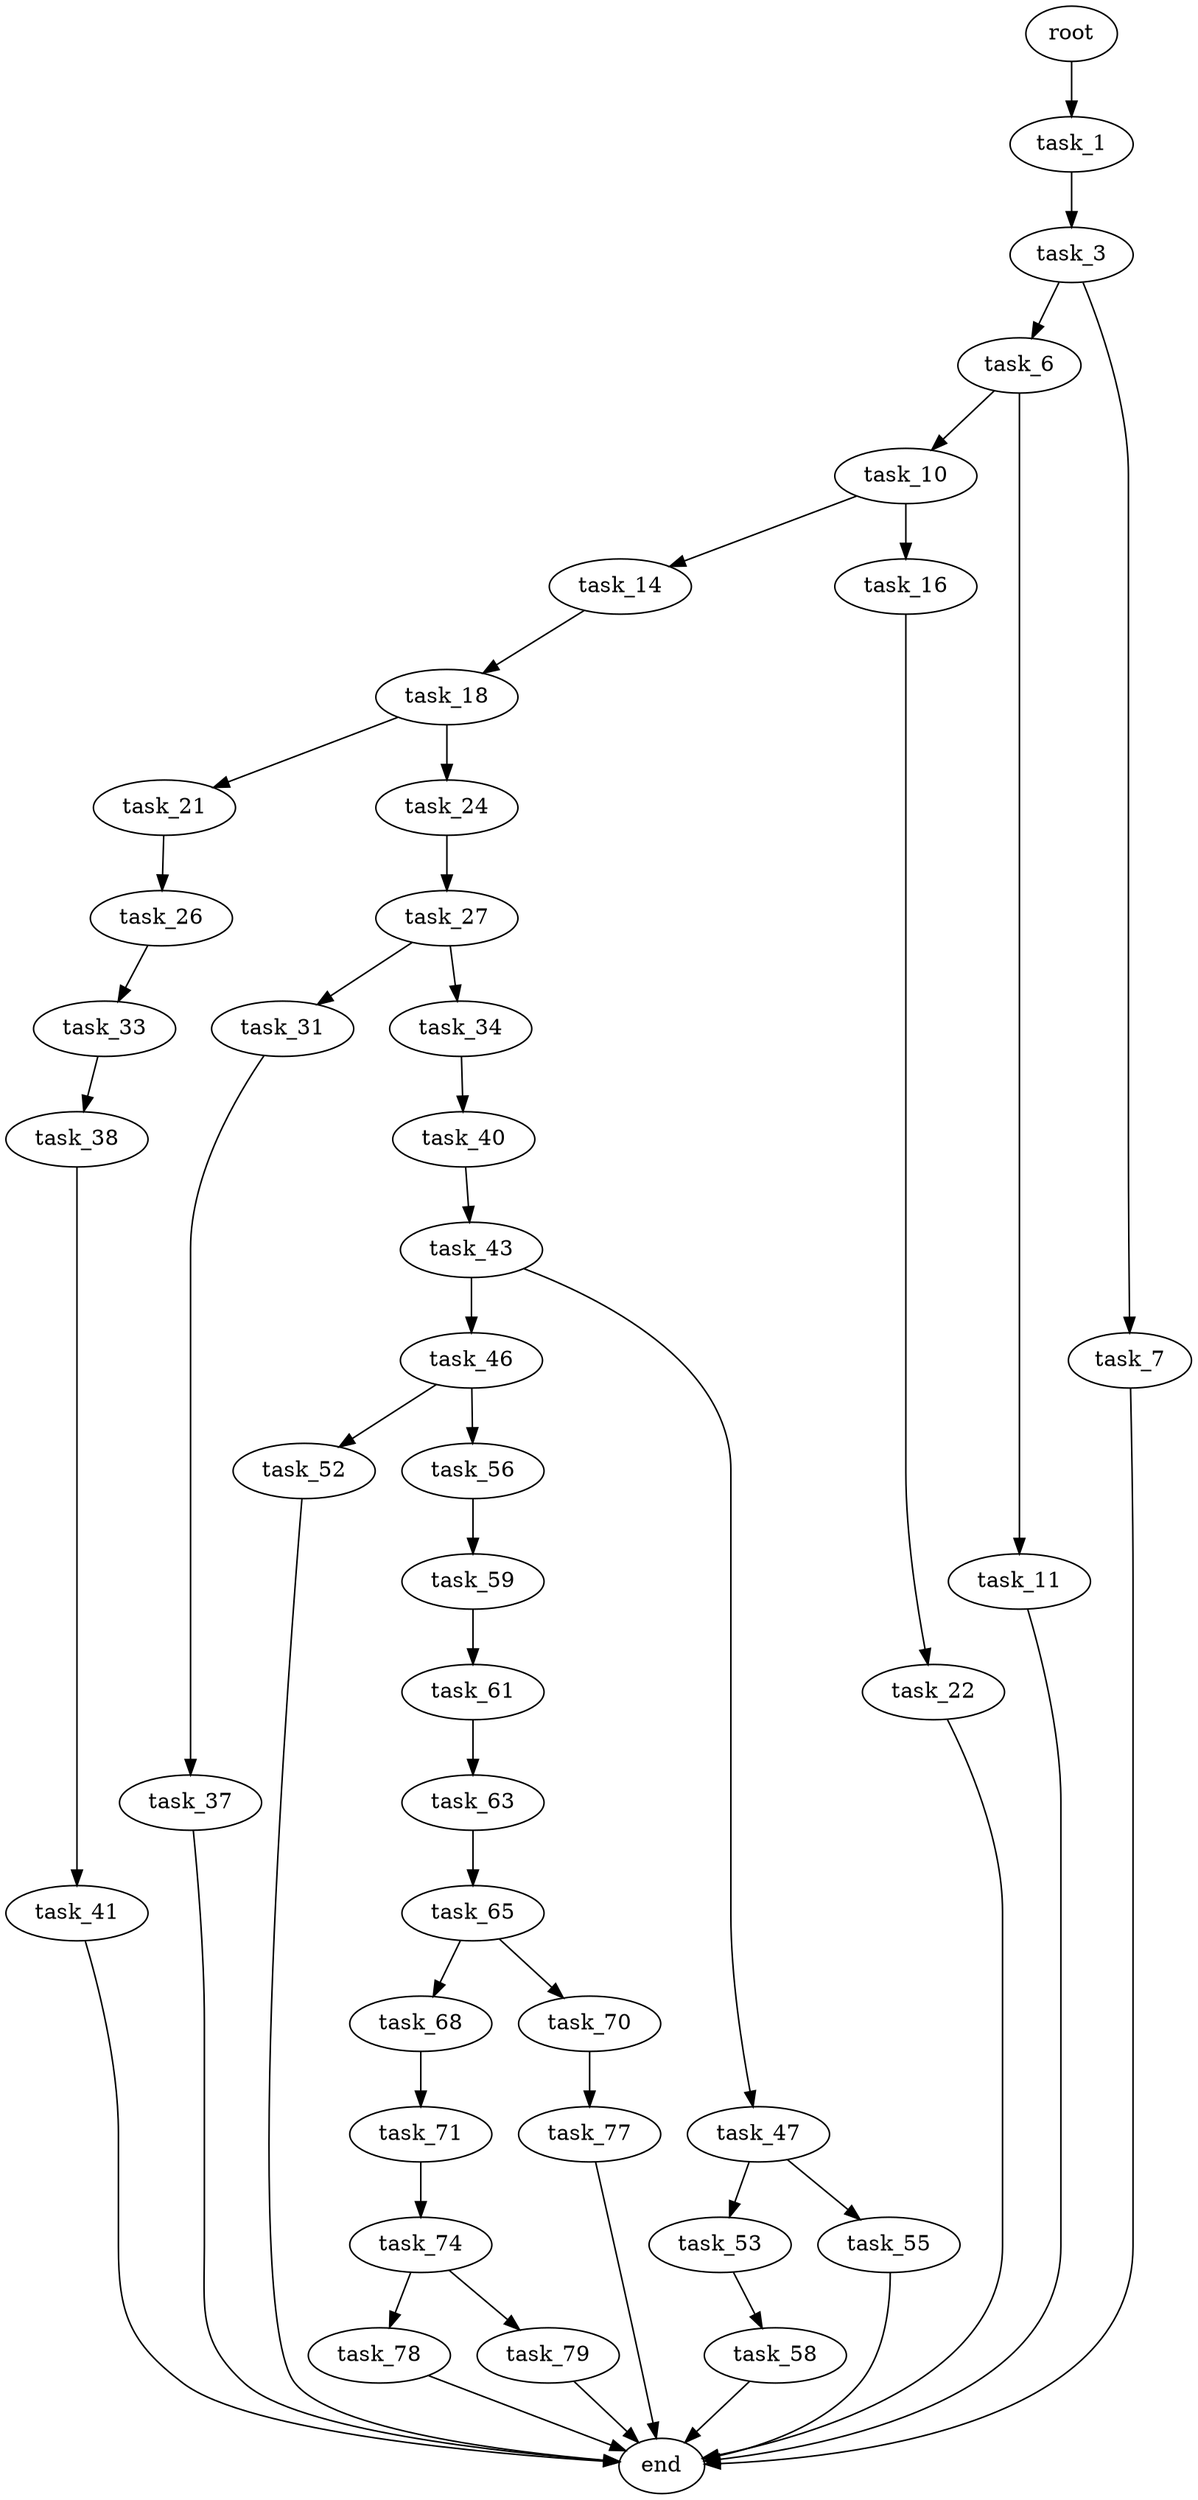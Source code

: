 digraph G {
  root [size="0.000000"];
  task_1 [size="570644800000.000000"];
  task_3 [size="4631684331.000000"];
  task_6 [size="231928233984.000000"];
  task_7 [size="3209734146.000000"];
  task_10 [size="8589934592.000000"];
  task_11 [size="192857476379.000000"];
  end [size="0.000000"];
  task_14 [size="134217728000.000000"];
  task_16 [size="13547628924.000000"];
  task_18 [size="7111412754.000000"];
  task_22 [size="3861887216.000000"];
  task_21 [size="1105953844120.000000"];
  task_24 [size="823967672922.000000"];
  task_26 [size="134217728000.000000"];
  task_27 [size="1073741824000.000000"];
  task_33 [size="31696880548.000000"];
  task_31 [size="28991029248.000000"];
  task_34 [size="843652837768.000000"];
  task_37 [size="19479318094.000000"];
  task_38 [size="8589934592.000000"];
  task_40 [size="20696241792.000000"];
  task_41 [size="782757789696.000000"];
  task_43 [size="155521273428.000000"];
  task_46 [size="549755813888.000000"];
  task_47 [size="144690076460.000000"];
  task_52 [size="224393033747.000000"];
  task_56 [size="1001941755.000000"];
  task_53 [size="8589934592.000000"];
  task_55 [size="4035111589.000000"];
  task_58 [size="6463543957.000000"];
  task_59 [size="134217728000.000000"];
  task_61 [size="22356001672.000000"];
  task_63 [size="180142024348.000000"];
  task_65 [size="4321200188.000000"];
  task_68 [size="394891445949.000000"];
  task_70 [size="89564182775.000000"];
  task_71 [size="870544241216.000000"];
  task_77 [size="782757789696.000000"];
  task_74 [size="68719476736.000000"];
  task_78 [size="9759169880.000000"];
  task_79 [size="42167645704.000000"];

  root -> task_1 [size="1.000000"];
  task_1 -> task_3 [size="679477248.000000"];
  task_3 -> task_6 [size="301989888.000000"];
  task_3 -> task_7 [size="301989888.000000"];
  task_6 -> task_10 [size="301989888.000000"];
  task_6 -> task_11 [size="301989888.000000"];
  task_7 -> end [size="1.000000"];
  task_10 -> task_14 [size="33554432.000000"];
  task_10 -> task_16 [size="33554432.000000"];
  task_11 -> end [size="1.000000"];
  task_14 -> task_18 [size="209715200.000000"];
  task_16 -> task_22 [size="536870912.000000"];
  task_18 -> task_21 [size="411041792.000000"];
  task_18 -> task_24 [size="411041792.000000"];
  task_22 -> end [size="1.000000"];
  task_21 -> task_26 [size="838860800.000000"];
  task_24 -> task_27 [size="838860800.000000"];
  task_26 -> task_33 [size="209715200.000000"];
  task_27 -> task_31 [size="838860800.000000"];
  task_27 -> task_34 [size="838860800.000000"];
  task_33 -> task_38 [size="33554432.000000"];
  task_31 -> task_37 [size="75497472.000000"];
  task_34 -> task_40 [size="536870912.000000"];
  task_37 -> end [size="1.000000"];
  task_38 -> task_41 [size="33554432.000000"];
  task_40 -> task_43 [size="411041792.000000"];
  task_41 -> end [size="1.000000"];
  task_43 -> task_46 [size="134217728.000000"];
  task_43 -> task_47 [size="134217728.000000"];
  task_46 -> task_52 [size="536870912.000000"];
  task_46 -> task_56 [size="536870912.000000"];
  task_47 -> task_53 [size="301989888.000000"];
  task_47 -> task_55 [size="301989888.000000"];
  task_52 -> end [size="1.000000"];
  task_56 -> task_59 [size="33554432.000000"];
  task_53 -> task_58 [size="33554432.000000"];
  task_55 -> end [size="1.000000"];
  task_58 -> end [size="1.000000"];
  task_59 -> task_61 [size="209715200.000000"];
  task_61 -> task_63 [size="536870912.000000"];
  task_63 -> task_65 [size="536870912.000000"];
  task_65 -> task_68 [size="536870912.000000"];
  task_65 -> task_70 [size="536870912.000000"];
  task_68 -> task_71 [size="411041792.000000"];
  task_70 -> task_77 [size="75497472.000000"];
  task_71 -> task_74 [size="536870912.000000"];
  task_77 -> end [size="1.000000"];
  task_74 -> task_78 [size="134217728.000000"];
  task_74 -> task_79 [size="134217728.000000"];
  task_78 -> end [size="1.000000"];
  task_79 -> end [size="1.000000"];
}
